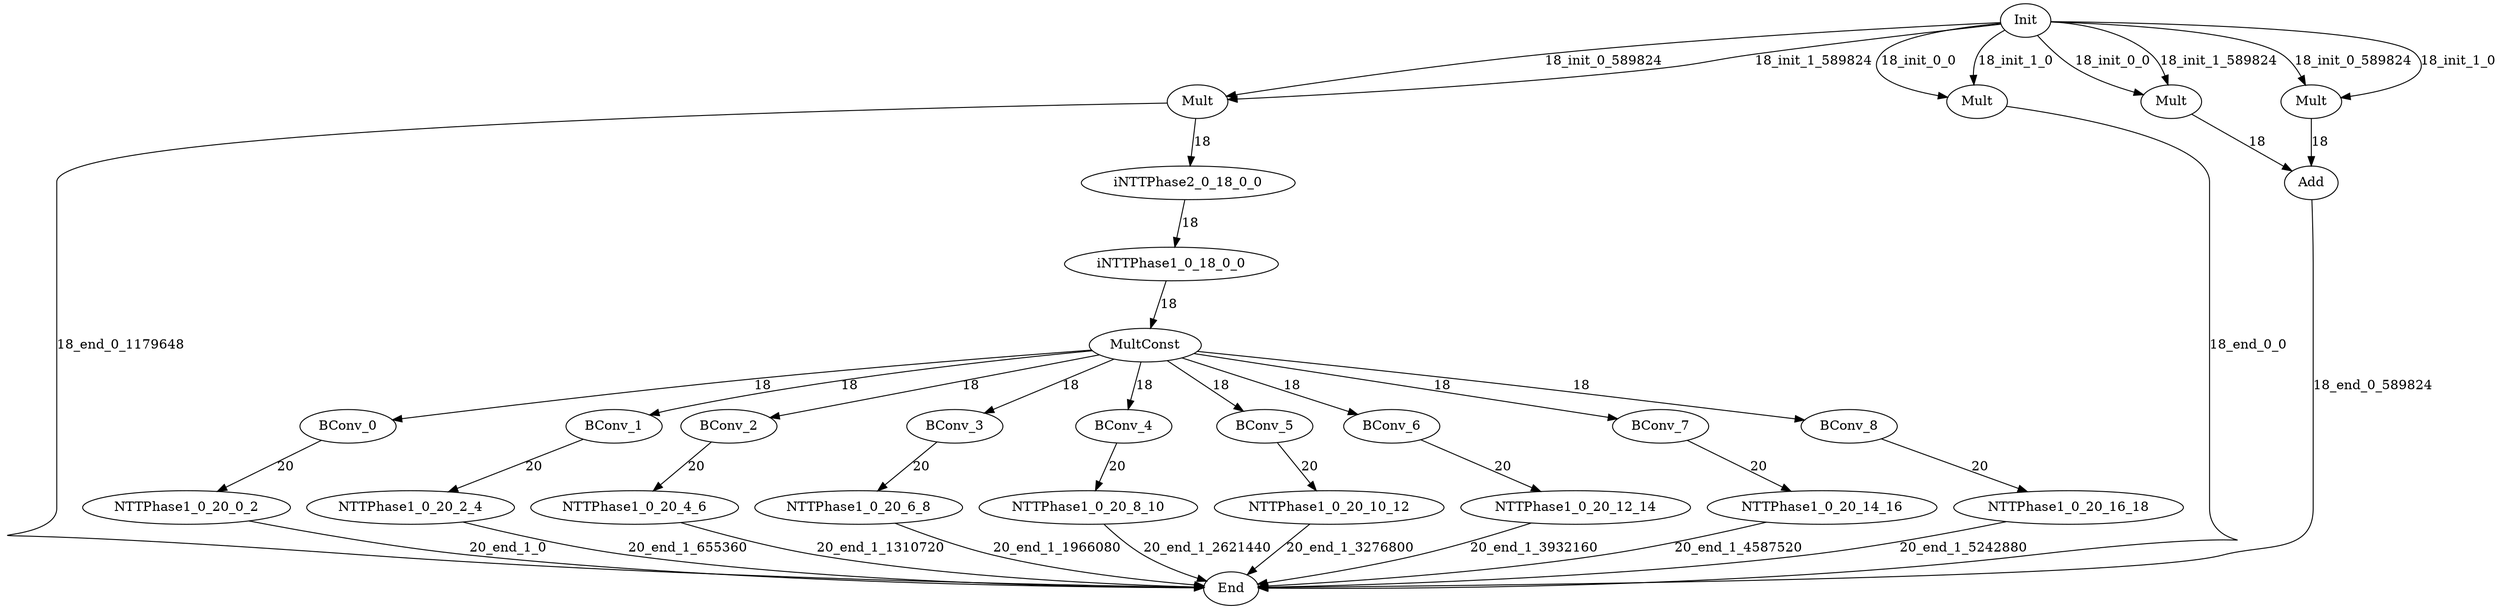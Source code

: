 digraph {
	graph [bb="0,0,2667.8,645"];
	node [label="\N"];
	init	[height=0.5,
		label=Init,
		pos="2162.8,627",
		width=0.75];
	MultBxBx	[height=0.5,
		label=Mult,
		pos="1450.8,540",
		width=0.9027];
	init -> MultBxBx	[label="18_init_0_589824",
		lp="1735.8,583.5",
		pos="e,1479.3,548.86 2135.8,625.49 2061.6,623.79 1848.1,616.85 1672.8,591 1607.5,581.37 1533,563.03 1489,551.44"];
	init -> MultBxBx	[label="18_init_1_589824",
		lp="1935.8,583.5",
		pos="e,1483.1,543.17 2135.9,623.48 2084.6,618.51 1969.2,606.56 1872.8,591 1839.7,585.65 1832,581.02 1798.8,576 1689.3,559.44 1559.2,548.71 \
1493.5,543.91"];
	MultAxAx	[height=0.5,
		label=Mult,
		pos="2110.8,540",
		width=0.9027];
	init -> MultAxAx	[label="18_init_0_0",
		lp="2048.3,583.5",
		pos="e,2079.2,544.79 2136,623.89 2096,620.13 2023.6,610.72 2007.8,591 1988.1,566.31 2032.6,553 2069.2,546.46"];
	init -> MultAxAx	[label="18_init_1_0",
		lp="2152.3,583.5",
		pos="e,2107.4,558.19 2140.4,616.61 2129.7,610.88 2118,602.44 2111.8,591 2108.1,584.17 2106.9,576.02 2106.8,568.29"];
	MultAxBx	[height=0.5,
		label=Mult,
		pos="2318.8,540",
		width=0.9027];
	init -> MultAxBx	[label="18_init_0_0",
		lp="2256.3,583.5",
		pos="e,2288.9,547.53 2175.4,611.06 2185.4,600.04 2200.2,585.4 2215.8,576 2235.3,564.25 2259.3,555.8 2279.2,550.15"];
	init -> MultAxBx	[label="18_init_1_589824",
		lp="2369.8,583.5",
		pos="e,2315.3,558.14 2189.8,625.65 2219.4,623.88 2266.5,616.81 2296.8,591 2303.9,584.99 2308.7,576.28 2312.1,567.8"];
	MultBxAx	[height=0.5,
		label=Mult,
		pos="2469.8,540",
		width=0.9027];
	init -> MultBxAx	[label="18_init_0_589824",
		lp="2514.8,583.5",
		pos="e,2463.2,557.75 2190.1,625.36 2251,623.49 2396,616.42 2436.8,591 2446.1,585.22 2453.3,575.78 2458.6,566.64"];
	init -> MultBxAx	[label="18_init_1_0",
		lp="2627.3,583.5",
		pos="e,2501.5,544.28 2189.9,625.81 2278.4,624.92 2555.3,619.84 2581.8,591 2605.5,565.21 2552.5,551.92 2511.5,545.71"];
	end	[height=0.5,
		label=End,
		pos="1314.8,18",
		width=0.81243];
	NTTP10	[height=0.5,
		label=NTTPhase1_0_20_0_2,
		pos="195.8,105",
		width=3.0872];
	NTTP10 -> end	[label="20_end_1_0",
		lp="540.3,61.5",
		pos="e,1285.4,18.982 262.58,90.598 323.77,78.888 417,62.472 498.8,54 796.24,23.194 1157.4,19.391 1275.4,19.008"];
	BConv0	[height=0.5,
		label=BConv_0,
		pos="414.8,192",
		width=1.4263];
	BConv0 -> NTTP10	[label=20,
		lp="328.3,148.5",
		pos="e,236.47,121.78 381.54,178.09 345.46,164.09 287.46,141.58 245.87,125.43"];
	ScaleForBConv	[height=0.5,
		label=MultConst,
		pos="1200.8,279",
		width=1.661];
	ScaleForBConv -> BConv0	[label=18,
		lp="873.3,235.5",
		pos="e,462.96,198.48 1145,272.34 1078.2,265.52 962.78,253.65 863.8,243 723.48,227.9 558.6,209.33 473,199.62"];
	BConv1	[height=0.5,
		label=BConv_1,
		pos="654.8,192",
		width=1.4263];
	ScaleForBConv -> BConv1	[label=18,
		lp="983.3,235.5",
		pos="e,700.75,200.24 1148.5,269.97 1102.5,262.9 1033.7,252.31 973.8,243 881.71,228.68 774.7,211.88 710.98,201.85"];
	BConv2	[height=0.5,
		label=BConv_2,
		pos="834.8,192",
		width=1.4263];
	ScaleForBConv -> BConv2	[label=18,
		lp="1049.3,235.5",
		pos="e,876.36,202.65 1154.8,267.32 1086.4,251.43 958.11,221.64 886.5,205.01"];
	BConv3	[height=0.5,
		label=BConv_3,
		pos="1031.8,192",
		width=1.4263];
	ScaleForBConv -> BConv3	[label=18,
		lp="1136.3,235.5",
		pos="e,1060.1,207.21 1171.4,263.19 1143,248.93 1100,227.28 1069.2,211.8"];
	BConv4	[height=0.5,
		label=BConv_4,
		pos="1183.8,192",
		width=1.4263];
	ScaleForBConv -> BConv4	[label=18,
		lp="1203.3,235.5",
		pos="e,1187.2,210.18 1197.4,260.8 1195,249.16 1191.9,233.55 1189.2,220.24"];
	BConv5	[height=0.5,
		label=BConv_5,
		pos="1317.8,192",
		width=1.4263];
	ScaleForBConv -> BConv5	[label=18,
		lp="1276.3,235.5",
		pos="e,1296.6,208.42 1222.5,262.21 1241,248.77 1267.8,229.33 1288.2,214.47"];
	BConv6	[height=0.5,
		label=BConv_6,
		pos="1501.8,192",
		width=1.4263];
	ScaleForBConv -> BConv6	[label=18,
		lp="1379.3,235.5",
		pos="e,1462.8,204.02 1243,266.09 1298.2,250.5 1394.8,223.22 1453.1,206.76"];
	BConv7	[height=0.5,
		label=BConv_7,
		pos="1732.8,192",
		width=1.4263];
	ScaleForBConv -> BConv7	[label=18,
		lp="1508.3,235.5",
		pos="e,1687,200.32 1252.3,269.77 1352.6,253.75 1573.4,218.46 1677.1,201.91"];
	BConv8	[height=0.5,
		label=BConv_8,
		pos="1964.8,192",
		width=1.4263];
	ScaleForBConv -> BConv8	[label=18,
		lp="1665.3,235.5",
		pos="e,1916.6,198.5 1256.2,272.02 1320.2,265.11 1428.6,253.34 1521.8,243 1659.7,227.7 1821.7,209.31 1906.4,199.66"];
	iNTTP1	[height=0.5,
		label=iNTTPhase1_0_18_0_0,
		pos="1218.8,366",
		width=3.1775];
	iNTTP1 -> ScaleForBConv	[label=18,
		lp="1221.3,322.5",
		pos="e,1204.4,297.18 1215.2,347.8 1212.7,336.16 1209.4,320.55 1206.6,307.24"];
	iNTTP2	[height=0.5,
		label=iNTTPhase2_0_18_0_0,
		pos="1354.8,453",
		width=3.1775];
	iNTTP2 -> iNTTP1	[label=18,
		lp="1305.3,409.5",
		pos="e,1245.3,383.55 1328.3,435.41 1307,422.13 1277,403.39 1253.8,388.88"];
	MultBxBx -> end	[label="18_end_0_1179648",
		lp="125.3,279",
		pos="e,1285.5,19.38 1418.1,538.77 1207.9,537.06 56.8,524.5 56.8,454 56.8,454 56.8,454 56.8,104 56.8,51.55 -190.96,95.5 386.8,54 730.52,\
29.311 1147.2,21.45 1275.4,19.528"];
	MultBxBx -> iNTTP2	[label=18,
		lp="1418.3,496.5",
		pos="e,1374,470.97 1434.1,524.19 1419.7,511.44 1398.6,492.79 1381.8,477.93"];
	NTTP11	[height=0.5,
		label=NTTPhase1_0_20_2_4,
		pos="435.8,105",
		width=3.0872];
	NTTP11 -> end	[label="20_end_1_655360",
		lp="732.8,61.5",
		pos="e,1285.4,18.952 491.86,89.374 538.79,77.759 607.7,62.16 668.8,54 897.02,23.523 1174,19.413 1275.3,18.985"];
	BConv1 -> NTTP11	[label=20,
		lp="568.3,148.5",
		pos="e,476.47,121.78 621.54,178.09 585.46,164.09 527.46,141.58 485.87,125.43"];
	NTTP12	[height=0.5,
		label=NTTPhase1_0_20_4_6,
		pos="675.8,105",
		width=3.0872];
	NTTP12 -> end	[label="20_end_1_1310720",
		lp="939.3,61.5",
		pos="e,1285.5,19.567 725.39,88.759 764.5,77.355 820.64,62.344 870.8,54 1018.7,29.401 1197.2,21.987 1275.2,19.837"];
	BConv2 -> NTTP12	[label=20,
		lp="775.3,148.5",
		pos="e,706.44,122.38 807.83,176.58 782.48,163.03 744.25,142.59 715.44,127.19"];
	NTTP13	[height=0.5,
		label=NTTPhase1_0_20_6_8,
		pos="915.8,105",
		width=3.0872];
	NTTP13 -> end	[label="20_end_1_1966080",
		lp="1128.3,61.5",
		pos="e,1285.8,21.104 954.9,88.062 983.52,76.984 1023.5,62.699 1059.8,54 1135.1,35.958 1225.2,26.309 1275.6,21.954"];
	BConv3 -> NTTP13	[label=20,
		lp="990.3,148.5",
		pos="e,938.53,122.65 1010.5,175.41 992.67,162.33 966.92,143.46 946.78,128.7"];
	NTTP14	[height=0.5,
		label=NTTPhase1_0_20_8_10,
		pos="1161.8,105",
		width=3.2497];
	NTTP14 -> end	[label="20_end_1_2621440",
		lp="1289.3,61.5",
		pos="e,1288.6,26.083 1178.6,86.951 1189.8,76.364 1205.3,63.091 1220.8,54 1238.9,43.383 1260.9,34.999 1279,29.102"];
	BConv4 -> NTTP14	[label=20,
		lp="1184.3,148.5",
		pos="e,1166.2,123.18 1179.3,173.8 1176.3,162.16 1172.3,146.55 1168.8,133.24"];
	NTTP15	[height=0.5,
		label=NTTPhase1_0_20_10_12,
		pos="1419.8,105",
		width=3.4122];
	NTTP15 -> end	[label="20_end_1_3276800",
		lp="1442.3,61.5",
		pos="e,1332,32.947 1399.1,87.207 1382.1,73.445 1357.9,53.923 1339.9,39.289"];
	BConv5 -> NTTP15	[label=20,
		lp="1385.3,148.5",
		pos="e,1399.7,122.79 1337,175.01 1352.4,162.2 1374.2,144.04 1391.5,129.56"];
	NTTP16	[height=0.5,
		label=NTTPhase1_0_20_12_14,
		pos="1683.8,105",
		width=3.4122];
	NTTP16 -> end	[label="20_end_1_3932160",
		lp="1640.3,61.5",
		pos="e,1343.2,22.918 1636.1,88.302 1602.5,77.62 1556.2,63.715 1514.8,54 1459.1,40.927 1393.6,30.358 1353.1,24.375"];
	BConv6 -> NTTP16	[label=20,
		lp="1613.3,148.5",
		pos="e,1648.9,122.31 1531.4,177.15 1560.8,163.44 1606.1,142.27 1639.7,126.58"];
	NTTP17	[height=0.5,
		label=NTTPhase1_0_20_14_16,
		pos="1947.8,105",
		width=3.4122];
	NTTP17 -> end	[label="20_end_1_4587520",
		lp="1859.3,61.5",
		pos="e,1343.9,20.342 1888.3,89.235 1841,78.015 1773,63.021 1712.8,54 1582.3,34.454 1426,24.63 1354.3,20.873"];
	BConv7 -> NTTP17	[label=20,
		lp="1862.3,148.5",
		pos="e,1907.1,122.09 1765.5,178.09 1800.6,164.2 1856.9,141.95 1897.6,125.83"];
	NTTP18	[height=0.5,
		label=NTTPhase1_0_20_16_18,
		pos="2211.8,105",
		width=3.4122];
	NTTP18 -> end	[label="20_end_1_5242880",
		lp="2100.3,61.5",
		pos="e,1344.1,19.416 2145.4,89.817 2088.9,78.307 2005.4,62.623 1931.8,54 1714.6,28.54 1452.1,21.435 1354.2,19.596"];
	BConv8 -> NTTP18	[label=20,
		lp="2112.3,148.5",
		pos="e,2166,121.77 2000.2,178.82 2041,164.78 2108.6,141.52 2156.4,125.07"];
	MultAxAx -> end	[label="18_end_0_0",
		lp="2404.3,279",
		pos="e,1344.2,18.608 2142.2,535.14 2209.8,525.95 2362.8,500.06 2362.8,454 2362.8,454 2362.8,454 2362.8,104 2362.8,42.057 2500.8,92.116 \
2172.8,54 1859.1,17.537 1477,17.455 1354.6,18.511"];
	AddAxBx	[height=0.5,
		label=Add,
		pos="2469.8,453",
		width=0.79437];
	AddAxBx -> end	[label="18_end_0_589824",
		lp="2537.8,235.5",
		pos="e,1344.1,19.197 2471.1,434.75 2472.3,417.59 2473.8,390.49 2473.8,367 2473.8,367 2473.8,367 2473.8,104 2473.8,55.499 2423.7,66.208 \
2376.8,54 2276.5,27.922 1534.4,20.66 1354.2,19.273"];
	MultAxBx -> AddAxBx	[label=18,
		lp="2412.3,496.5",
		pos="e,2449.3,465.56 2340.8,526.64 2367,511.85 2411.1,487.02 2440.3,470.58"];
	MultBxAx -> AddAxBx	[label=18,
		lp="2479.3,496.5",
		pos="e,2469.8,471.18 2469.8,521.8 2469.8,510.16 2469.8,494.55 2469.8,481.24"];
}
